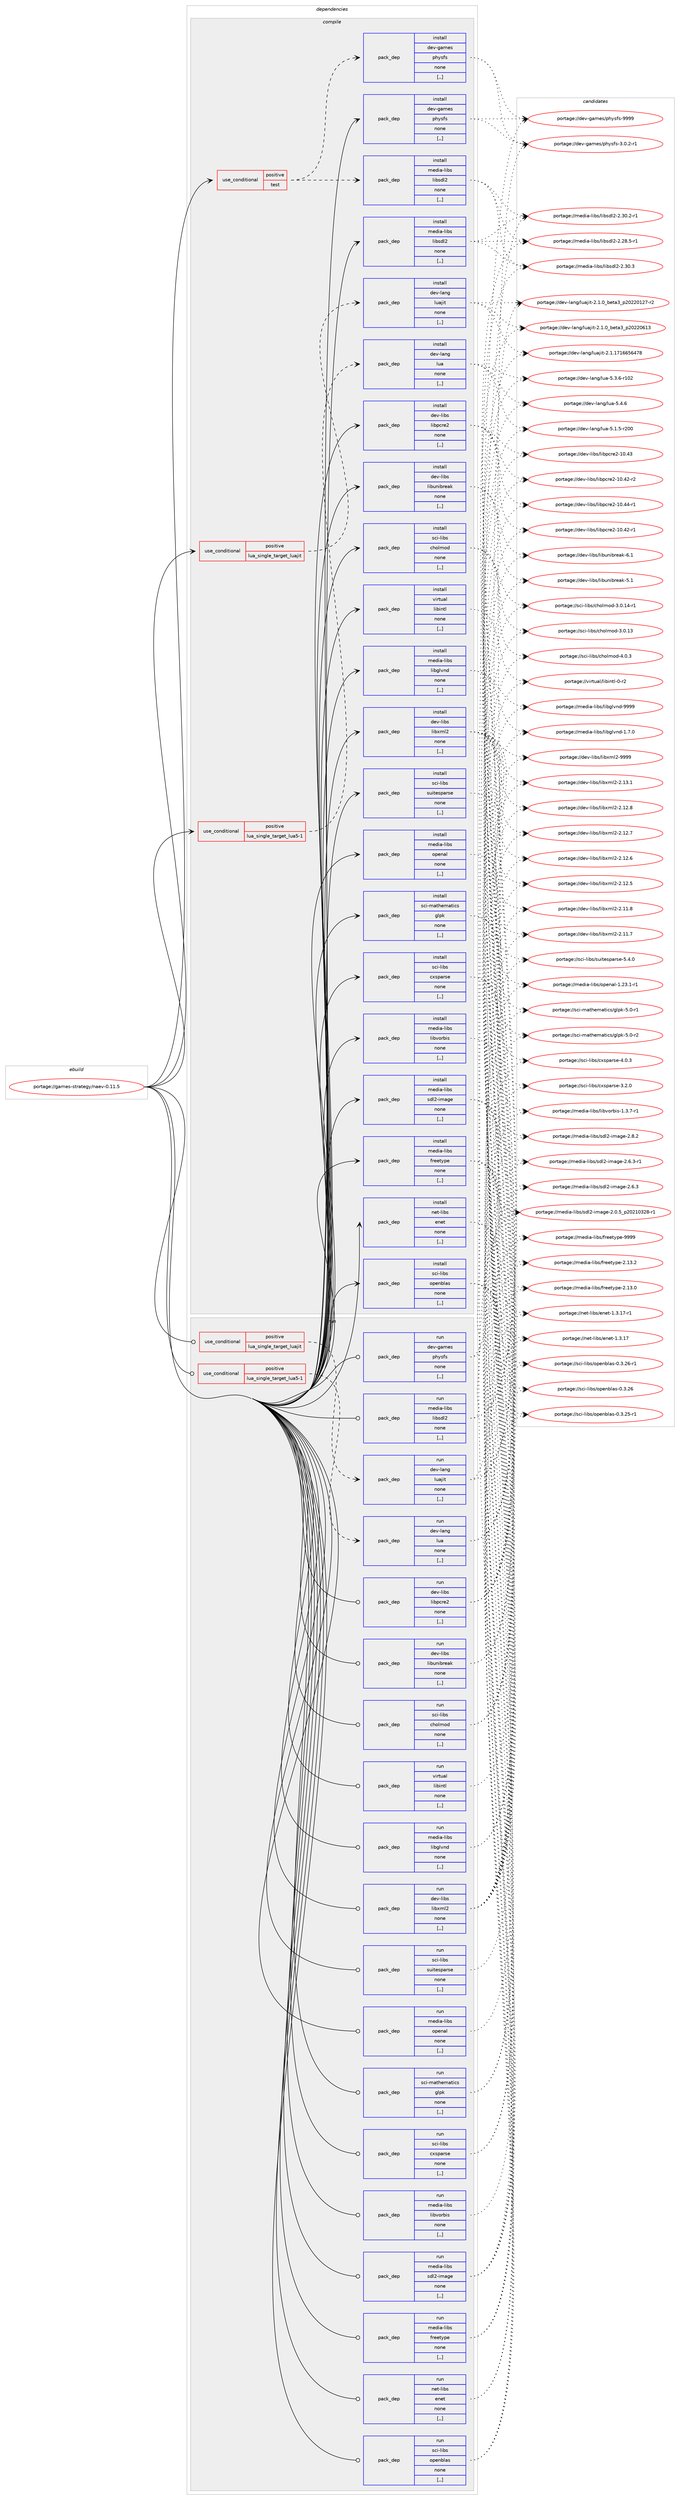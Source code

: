 digraph prolog {

# *************
# Graph options
# *************

newrank=true;
concentrate=true;
compound=true;
graph [rankdir=LR,fontname=Helvetica,fontsize=10,ranksep=1.5];#, ranksep=2.5, nodesep=0.2];
edge  [arrowhead=vee];
node  [fontname=Helvetica,fontsize=10];

# **********
# The ebuild
# **********

subgraph cluster_leftcol {
color=gray;
rank=same;
label=<<i>ebuild</i>>;
id [label="portage://games-strategy/naev-0.11.5", color=red, width=4, href="../games-strategy/naev-0.11.5.svg"];
}

# ****************
# The dependencies
# ****************

subgraph cluster_midcol {
color=gray;
label=<<i>dependencies</i>>;
subgraph cluster_compile {
fillcolor="#eeeeee";
style=filled;
label=<<i>compile</i>>;
subgraph cond64515 {
dependency233716 [label=<<TABLE BORDER="0" CELLBORDER="1" CELLSPACING="0" CELLPADDING="4"><TR><TD ROWSPAN="3" CELLPADDING="10">use_conditional</TD></TR><TR><TD>positive</TD></TR><TR><TD>lua_single_target_lua5-1</TD></TR></TABLE>>, shape=none, color=red];
subgraph pack167671 {
dependency233717 [label=<<TABLE BORDER="0" CELLBORDER="1" CELLSPACING="0" CELLPADDING="4" WIDTH="220"><TR><TD ROWSPAN="6" CELLPADDING="30">pack_dep</TD></TR><TR><TD WIDTH="110">install</TD></TR><TR><TD>dev-lang</TD></TR><TR><TD>lua</TD></TR><TR><TD>none</TD></TR><TR><TD>[,,]</TD></TR></TABLE>>, shape=none, color=blue];
}
dependency233716:e -> dependency233717:w [weight=20,style="dashed",arrowhead="vee"];
}
id:e -> dependency233716:w [weight=20,style="solid",arrowhead="vee"];
subgraph cond64516 {
dependency233718 [label=<<TABLE BORDER="0" CELLBORDER="1" CELLSPACING="0" CELLPADDING="4"><TR><TD ROWSPAN="3" CELLPADDING="10">use_conditional</TD></TR><TR><TD>positive</TD></TR><TR><TD>lua_single_target_luajit</TD></TR></TABLE>>, shape=none, color=red];
subgraph pack167672 {
dependency233719 [label=<<TABLE BORDER="0" CELLBORDER="1" CELLSPACING="0" CELLPADDING="4" WIDTH="220"><TR><TD ROWSPAN="6" CELLPADDING="30">pack_dep</TD></TR><TR><TD WIDTH="110">install</TD></TR><TR><TD>dev-lang</TD></TR><TR><TD>luajit</TD></TR><TR><TD>none</TD></TR><TR><TD>[,,]</TD></TR></TABLE>>, shape=none, color=blue];
}
dependency233718:e -> dependency233719:w [weight=20,style="dashed",arrowhead="vee"];
}
id:e -> dependency233718:w [weight=20,style="solid",arrowhead="vee"];
subgraph cond64517 {
dependency233720 [label=<<TABLE BORDER="0" CELLBORDER="1" CELLSPACING="0" CELLPADDING="4"><TR><TD ROWSPAN="3" CELLPADDING="10">use_conditional</TD></TR><TR><TD>positive</TD></TR><TR><TD>test</TD></TR></TABLE>>, shape=none, color=red];
subgraph pack167673 {
dependency233721 [label=<<TABLE BORDER="0" CELLBORDER="1" CELLSPACING="0" CELLPADDING="4" WIDTH="220"><TR><TD ROWSPAN="6" CELLPADDING="30">pack_dep</TD></TR><TR><TD WIDTH="110">install</TD></TR><TR><TD>dev-games</TD></TR><TR><TD>physfs</TD></TR><TR><TD>none</TD></TR><TR><TD>[,,]</TD></TR></TABLE>>, shape=none, color=blue];
}
dependency233720:e -> dependency233721:w [weight=20,style="dashed",arrowhead="vee"];
subgraph pack167674 {
dependency233722 [label=<<TABLE BORDER="0" CELLBORDER="1" CELLSPACING="0" CELLPADDING="4" WIDTH="220"><TR><TD ROWSPAN="6" CELLPADDING="30">pack_dep</TD></TR><TR><TD WIDTH="110">install</TD></TR><TR><TD>media-libs</TD></TR><TR><TD>libsdl2</TD></TR><TR><TD>none</TD></TR><TR><TD>[,,]</TD></TR></TABLE>>, shape=none, color=blue];
}
dependency233720:e -> dependency233722:w [weight=20,style="dashed",arrowhead="vee"];
}
id:e -> dependency233720:w [weight=20,style="solid",arrowhead="vee"];
subgraph pack167675 {
dependency233723 [label=<<TABLE BORDER="0" CELLBORDER="1" CELLSPACING="0" CELLPADDING="4" WIDTH="220"><TR><TD ROWSPAN="6" CELLPADDING="30">pack_dep</TD></TR><TR><TD WIDTH="110">install</TD></TR><TR><TD>dev-games</TD></TR><TR><TD>physfs</TD></TR><TR><TD>none</TD></TR><TR><TD>[,,]</TD></TR></TABLE>>, shape=none, color=blue];
}
id:e -> dependency233723:w [weight=20,style="solid",arrowhead="vee"];
subgraph pack167676 {
dependency233724 [label=<<TABLE BORDER="0" CELLBORDER="1" CELLSPACING="0" CELLPADDING="4" WIDTH="220"><TR><TD ROWSPAN="6" CELLPADDING="30">pack_dep</TD></TR><TR><TD WIDTH="110">install</TD></TR><TR><TD>dev-libs</TD></TR><TR><TD>libpcre2</TD></TR><TR><TD>none</TD></TR><TR><TD>[,,]</TD></TR></TABLE>>, shape=none, color=blue];
}
id:e -> dependency233724:w [weight=20,style="solid",arrowhead="vee"];
subgraph pack167677 {
dependency233725 [label=<<TABLE BORDER="0" CELLBORDER="1" CELLSPACING="0" CELLPADDING="4" WIDTH="220"><TR><TD ROWSPAN="6" CELLPADDING="30">pack_dep</TD></TR><TR><TD WIDTH="110">install</TD></TR><TR><TD>dev-libs</TD></TR><TR><TD>libunibreak</TD></TR><TR><TD>none</TD></TR><TR><TD>[,,]</TD></TR></TABLE>>, shape=none, color=blue];
}
id:e -> dependency233725:w [weight=20,style="solid",arrowhead="vee"];
subgraph pack167678 {
dependency233726 [label=<<TABLE BORDER="0" CELLBORDER="1" CELLSPACING="0" CELLPADDING="4" WIDTH="220"><TR><TD ROWSPAN="6" CELLPADDING="30">pack_dep</TD></TR><TR><TD WIDTH="110">install</TD></TR><TR><TD>dev-libs</TD></TR><TR><TD>libxml2</TD></TR><TR><TD>none</TD></TR><TR><TD>[,,]</TD></TR></TABLE>>, shape=none, color=blue];
}
id:e -> dependency233726:w [weight=20,style="solid",arrowhead="vee"];
subgraph pack167679 {
dependency233727 [label=<<TABLE BORDER="0" CELLBORDER="1" CELLSPACING="0" CELLPADDING="4" WIDTH="220"><TR><TD ROWSPAN="6" CELLPADDING="30">pack_dep</TD></TR><TR><TD WIDTH="110">install</TD></TR><TR><TD>media-libs</TD></TR><TR><TD>freetype</TD></TR><TR><TD>none</TD></TR><TR><TD>[,,]</TD></TR></TABLE>>, shape=none, color=blue];
}
id:e -> dependency233727:w [weight=20,style="solid",arrowhead="vee"];
subgraph pack167680 {
dependency233728 [label=<<TABLE BORDER="0" CELLBORDER="1" CELLSPACING="0" CELLPADDING="4" WIDTH="220"><TR><TD ROWSPAN="6" CELLPADDING="30">pack_dep</TD></TR><TR><TD WIDTH="110">install</TD></TR><TR><TD>media-libs</TD></TR><TR><TD>libglvnd</TD></TR><TR><TD>none</TD></TR><TR><TD>[,,]</TD></TR></TABLE>>, shape=none, color=blue];
}
id:e -> dependency233728:w [weight=20,style="solid",arrowhead="vee"];
subgraph pack167681 {
dependency233729 [label=<<TABLE BORDER="0" CELLBORDER="1" CELLSPACING="0" CELLPADDING="4" WIDTH="220"><TR><TD ROWSPAN="6" CELLPADDING="30">pack_dep</TD></TR><TR><TD WIDTH="110">install</TD></TR><TR><TD>media-libs</TD></TR><TR><TD>libsdl2</TD></TR><TR><TD>none</TD></TR><TR><TD>[,,]</TD></TR></TABLE>>, shape=none, color=blue];
}
id:e -> dependency233729:w [weight=20,style="solid",arrowhead="vee"];
subgraph pack167682 {
dependency233730 [label=<<TABLE BORDER="0" CELLBORDER="1" CELLSPACING="0" CELLPADDING="4" WIDTH="220"><TR><TD ROWSPAN="6" CELLPADDING="30">pack_dep</TD></TR><TR><TD WIDTH="110">install</TD></TR><TR><TD>media-libs</TD></TR><TR><TD>libvorbis</TD></TR><TR><TD>none</TD></TR><TR><TD>[,,]</TD></TR></TABLE>>, shape=none, color=blue];
}
id:e -> dependency233730:w [weight=20,style="solid",arrowhead="vee"];
subgraph pack167683 {
dependency233731 [label=<<TABLE BORDER="0" CELLBORDER="1" CELLSPACING="0" CELLPADDING="4" WIDTH="220"><TR><TD ROWSPAN="6" CELLPADDING="30">pack_dep</TD></TR><TR><TD WIDTH="110">install</TD></TR><TR><TD>media-libs</TD></TR><TR><TD>openal</TD></TR><TR><TD>none</TD></TR><TR><TD>[,,]</TD></TR></TABLE>>, shape=none, color=blue];
}
id:e -> dependency233731:w [weight=20,style="solid",arrowhead="vee"];
subgraph pack167684 {
dependency233732 [label=<<TABLE BORDER="0" CELLBORDER="1" CELLSPACING="0" CELLPADDING="4" WIDTH="220"><TR><TD ROWSPAN="6" CELLPADDING="30">pack_dep</TD></TR><TR><TD WIDTH="110">install</TD></TR><TR><TD>media-libs</TD></TR><TR><TD>sdl2-image</TD></TR><TR><TD>none</TD></TR><TR><TD>[,,]</TD></TR></TABLE>>, shape=none, color=blue];
}
id:e -> dependency233732:w [weight=20,style="solid",arrowhead="vee"];
subgraph pack167685 {
dependency233733 [label=<<TABLE BORDER="0" CELLBORDER="1" CELLSPACING="0" CELLPADDING="4" WIDTH="220"><TR><TD ROWSPAN="6" CELLPADDING="30">pack_dep</TD></TR><TR><TD WIDTH="110">install</TD></TR><TR><TD>net-libs</TD></TR><TR><TD>enet</TD></TR><TR><TD>none</TD></TR><TR><TD>[,,]</TD></TR></TABLE>>, shape=none, color=blue];
}
id:e -> dependency233733:w [weight=20,style="solid",arrowhead="vee"];
subgraph pack167686 {
dependency233734 [label=<<TABLE BORDER="0" CELLBORDER="1" CELLSPACING="0" CELLPADDING="4" WIDTH="220"><TR><TD ROWSPAN="6" CELLPADDING="30">pack_dep</TD></TR><TR><TD WIDTH="110">install</TD></TR><TR><TD>sci-libs</TD></TR><TR><TD>cholmod</TD></TR><TR><TD>none</TD></TR><TR><TD>[,,]</TD></TR></TABLE>>, shape=none, color=blue];
}
id:e -> dependency233734:w [weight=20,style="solid",arrowhead="vee"];
subgraph pack167687 {
dependency233735 [label=<<TABLE BORDER="0" CELLBORDER="1" CELLSPACING="0" CELLPADDING="4" WIDTH="220"><TR><TD ROWSPAN="6" CELLPADDING="30">pack_dep</TD></TR><TR><TD WIDTH="110">install</TD></TR><TR><TD>sci-libs</TD></TR><TR><TD>cxsparse</TD></TR><TR><TD>none</TD></TR><TR><TD>[,,]</TD></TR></TABLE>>, shape=none, color=blue];
}
id:e -> dependency233735:w [weight=20,style="solid",arrowhead="vee"];
subgraph pack167688 {
dependency233736 [label=<<TABLE BORDER="0" CELLBORDER="1" CELLSPACING="0" CELLPADDING="4" WIDTH="220"><TR><TD ROWSPAN="6" CELLPADDING="30">pack_dep</TD></TR><TR><TD WIDTH="110">install</TD></TR><TR><TD>sci-libs</TD></TR><TR><TD>openblas</TD></TR><TR><TD>none</TD></TR><TR><TD>[,,]</TD></TR></TABLE>>, shape=none, color=blue];
}
id:e -> dependency233736:w [weight=20,style="solid",arrowhead="vee"];
subgraph pack167689 {
dependency233737 [label=<<TABLE BORDER="0" CELLBORDER="1" CELLSPACING="0" CELLPADDING="4" WIDTH="220"><TR><TD ROWSPAN="6" CELLPADDING="30">pack_dep</TD></TR><TR><TD WIDTH="110">install</TD></TR><TR><TD>sci-libs</TD></TR><TR><TD>suitesparse</TD></TR><TR><TD>none</TD></TR><TR><TD>[,,]</TD></TR></TABLE>>, shape=none, color=blue];
}
id:e -> dependency233737:w [weight=20,style="solid",arrowhead="vee"];
subgraph pack167690 {
dependency233738 [label=<<TABLE BORDER="0" CELLBORDER="1" CELLSPACING="0" CELLPADDING="4" WIDTH="220"><TR><TD ROWSPAN="6" CELLPADDING="30">pack_dep</TD></TR><TR><TD WIDTH="110">install</TD></TR><TR><TD>sci-mathematics</TD></TR><TR><TD>glpk</TD></TR><TR><TD>none</TD></TR><TR><TD>[,,]</TD></TR></TABLE>>, shape=none, color=blue];
}
id:e -> dependency233738:w [weight=20,style="solid",arrowhead="vee"];
subgraph pack167691 {
dependency233739 [label=<<TABLE BORDER="0" CELLBORDER="1" CELLSPACING="0" CELLPADDING="4" WIDTH="220"><TR><TD ROWSPAN="6" CELLPADDING="30">pack_dep</TD></TR><TR><TD WIDTH="110">install</TD></TR><TR><TD>virtual</TD></TR><TR><TD>libintl</TD></TR><TR><TD>none</TD></TR><TR><TD>[,,]</TD></TR></TABLE>>, shape=none, color=blue];
}
id:e -> dependency233739:w [weight=20,style="solid",arrowhead="vee"];
}
subgraph cluster_compileandrun {
fillcolor="#eeeeee";
style=filled;
label=<<i>compile and run</i>>;
}
subgraph cluster_run {
fillcolor="#eeeeee";
style=filled;
label=<<i>run</i>>;
subgraph cond64518 {
dependency233740 [label=<<TABLE BORDER="0" CELLBORDER="1" CELLSPACING="0" CELLPADDING="4"><TR><TD ROWSPAN="3" CELLPADDING="10">use_conditional</TD></TR><TR><TD>positive</TD></TR><TR><TD>lua_single_target_lua5-1</TD></TR></TABLE>>, shape=none, color=red];
subgraph pack167692 {
dependency233741 [label=<<TABLE BORDER="0" CELLBORDER="1" CELLSPACING="0" CELLPADDING="4" WIDTH="220"><TR><TD ROWSPAN="6" CELLPADDING="30">pack_dep</TD></TR><TR><TD WIDTH="110">run</TD></TR><TR><TD>dev-lang</TD></TR><TR><TD>lua</TD></TR><TR><TD>none</TD></TR><TR><TD>[,,]</TD></TR></TABLE>>, shape=none, color=blue];
}
dependency233740:e -> dependency233741:w [weight=20,style="dashed",arrowhead="vee"];
}
id:e -> dependency233740:w [weight=20,style="solid",arrowhead="odot"];
subgraph cond64519 {
dependency233742 [label=<<TABLE BORDER="0" CELLBORDER="1" CELLSPACING="0" CELLPADDING="4"><TR><TD ROWSPAN="3" CELLPADDING="10">use_conditional</TD></TR><TR><TD>positive</TD></TR><TR><TD>lua_single_target_luajit</TD></TR></TABLE>>, shape=none, color=red];
subgraph pack167693 {
dependency233743 [label=<<TABLE BORDER="0" CELLBORDER="1" CELLSPACING="0" CELLPADDING="4" WIDTH="220"><TR><TD ROWSPAN="6" CELLPADDING="30">pack_dep</TD></TR><TR><TD WIDTH="110">run</TD></TR><TR><TD>dev-lang</TD></TR><TR><TD>luajit</TD></TR><TR><TD>none</TD></TR><TR><TD>[,,]</TD></TR></TABLE>>, shape=none, color=blue];
}
dependency233742:e -> dependency233743:w [weight=20,style="dashed",arrowhead="vee"];
}
id:e -> dependency233742:w [weight=20,style="solid",arrowhead="odot"];
subgraph pack167694 {
dependency233744 [label=<<TABLE BORDER="0" CELLBORDER="1" CELLSPACING="0" CELLPADDING="4" WIDTH="220"><TR><TD ROWSPAN="6" CELLPADDING="30">pack_dep</TD></TR><TR><TD WIDTH="110">run</TD></TR><TR><TD>dev-games</TD></TR><TR><TD>physfs</TD></TR><TR><TD>none</TD></TR><TR><TD>[,,]</TD></TR></TABLE>>, shape=none, color=blue];
}
id:e -> dependency233744:w [weight=20,style="solid",arrowhead="odot"];
subgraph pack167695 {
dependency233745 [label=<<TABLE BORDER="0" CELLBORDER="1" CELLSPACING="0" CELLPADDING="4" WIDTH="220"><TR><TD ROWSPAN="6" CELLPADDING="30">pack_dep</TD></TR><TR><TD WIDTH="110">run</TD></TR><TR><TD>dev-libs</TD></TR><TR><TD>libpcre2</TD></TR><TR><TD>none</TD></TR><TR><TD>[,,]</TD></TR></TABLE>>, shape=none, color=blue];
}
id:e -> dependency233745:w [weight=20,style="solid",arrowhead="odot"];
subgraph pack167696 {
dependency233746 [label=<<TABLE BORDER="0" CELLBORDER="1" CELLSPACING="0" CELLPADDING="4" WIDTH="220"><TR><TD ROWSPAN="6" CELLPADDING="30">pack_dep</TD></TR><TR><TD WIDTH="110">run</TD></TR><TR><TD>dev-libs</TD></TR><TR><TD>libunibreak</TD></TR><TR><TD>none</TD></TR><TR><TD>[,,]</TD></TR></TABLE>>, shape=none, color=blue];
}
id:e -> dependency233746:w [weight=20,style="solid",arrowhead="odot"];
subgraph pack167697 {
dependency233747 [label=<<TABLE BORDER="0" CELLBORDER="1" CELLSPACING="0" CELLPADDING="4" WIDTH="220"><TR><TD ROWSPAN="6" CELLPADDING="30">pack_dep</TD></TR><TR><TD WIDTH="110">run</TD></TR><TR><TD>dev-libs</TD></TR><TR><TD>libxml2</TD></TR><TR><TD>none</TD></TR><TR><TD>[,,]</TD></TR></TABLE>>, shape=none, color=blue];
}
id:e -> dependency233747:w [weight=20,style="solid",arrowhead="odot"];
subgraph pack167698 {
dependency233748 [label=<<TABLE BORDER="0" CELLBORDER="1" CELLSPACING="0" CELLPADDING="4" WIDTH="220"><TR><TD ROWSPAN="6" CELLPADDING="30">pack_dep</TD></TR><TR><TD WIDTH="110">run</TD></TR><TR><TD>media-libs</TD></TR><TR><TD>freetype</TD></TR><TR><TD>none</TD></TR><TR><TD>[,,]</TD></TR></TABLE>>, shape=none, color=blue];
}
id:e -> dependency233748:w [weight=20,style="solid",arrowhead="odot"];
subgraph pack167699 {
dependency233749 [label=<<TABLE BORDER="0" CELLBORDER="1" CELLSPACING="0" CELLPADDING="4" WIDTH="220"><TR><TD ROWSPAN="6" CELLPADDING="30">pack_dep</TD></TR><TR><TD WIDTH="110">run</TD></TR><TR><TD>media-libs</TD></TR><TR><TD>libglvnd</TD></TR><TR><TD>none</TD></TR><TR><TD>[,,]</TD></TR></TABLE>>, shape=none, color=blue];
}
id:e -> dependency233749:w [weight=20,style="solid",arrowhead="odot"];
subgraph pack167700 {
dependency233750 [label=<<TABLE BORDER="0" CELLBORDER="1" CELLSPACING="0" CELLPADDING="4" WIDTH="220"><TR><TD ROWSPAN="6" CELLPADDING="30">pack_dep</TD></TR><TR><TD WIDTH="110">run</TD></TR><TR><TD>media-libs</TD></TR><TR><TD>libsdl2</TD></TR><TR><TD>none</TD></TR><TR><TD>[,,]</TD></TR></TABLE>>, shape=none, color=blue];
}
id:e -> dependency233750:w [weight=20,style="solid",arrowhead="odot"];
subgraph pack167701 {
dependency233751 [label=<<TABLE BORDER="0" CELLBORDER="1" CELLSPACING="0" CELLPADDING="4" WIDTH="220"><TR><TD ROWSPAN="6" CELLPADDING="30">pack_dep</TD></TR><TR><TD WIDTH="110">run</TD></TR><TR><TD>media-libs</TD></TR><TR><TD>libvorbis</TD></TR><TR><TD>none</TD></TR><TR><TD>[,,]</TD></TR></TABLE>>, shape=none, color=blue];
}
id:e -> dependency233751:w [weight=20,style="solid",arrowhead="odot"];
subgraph pack167702 {
dependency233752 [label=<<TABLE BORDER="0" CELLBORDER="1" CELLSPACING="0" CELLPADDING="4" WIDTH="220"><TR><TD ROWSPAN="6" CELLPADDING="30">pack_dep</TD></TR><TR><TD WIDTH="110">run</TD></TR><TR><TD>media-libs</TD></TR><TR><TD>openal</TD></TR><TR><TD>none</TD></TR><TR><TD>[,,]</TD></TR></TABLE>>, shape=none, color=blue];
}
id:e -> dependency233752:w [weight=20,style="solid",arrowhead="odot"];
subgraph pack167703 {
dependency233753 [label=<<TABLE BORDER="0" CELLBORDER="1" CELLSPACING="0" CELLPADDING="4" WIDTH="220"><TR><TD ROWSPAN="6" CELLPADDING="30">pack_dep</TD></TR><TR><TD WIDTH="110">run</TD></TR><TR><TD>media-libs</TD></TR><TR><TD>sdl2-image</TD></TR><TR><TD>none</TD></TR><TR><TD>[,,]</TD></TR></TABLE>>, shape=none, color=blue];
}
id:e -> dependency233753:w [weight=20,style="solid",arrowhead="odot"];
subgraph pack167704 {
dependency233754 [label=<<TABLE BORDER="0" CELLBORDER="1" CELLSPACING="0" CELLPADDING="4" WIDTH="220"><TR><TD ROWSPAN="6" CELLPADDING="30">pack_dep</TD></TR><TR><TD WIDTH="110">run</TD></TR><TR><TD>net-libs</TD></TR><TR><TD>enet</TD></TR><TR><TD>none</TD></TR><TR><TD>[,,]</TD></TR></TABLE>>, shape=none, color=blue];
}
id:e -> dependency233754:w [weight=20,style="solid",arrowhead="odot"];
subgraph pack167705 {
dependency233755 [label=<<TABLE BORDER="0" CELLBORDER="1" CELLSPACING="0" CELLPADDING="4" WIDTH="220"><TR><TD ROWSPAN="6" CELLPADDING="30">pack_dep</TD></TR><TR><TD WIDTH="110">run</TD></TR><TR><TD>sci-libs</TD></TR><TR><TD>cholmod</TD></TR><TR><TD>none</TD></TR><TR><TD>[,,]</TD></TR></TABLE>>, shape=none, color=blue];
}
id:e -> dependency233755:w [weight=20,style="solid",arrowhead="odot"];
subgraph pack167706 {
dependency233756 [label=<<TABLE BORDER="0" CELLBORDER="1" CELLSPACING="0" CELLPADDING="4" WIDTH="220"><TR><TD ROWSPAN="6" CELLPADDING="30">pack_dep</TD></TR><TR><TD WIDTH="110">run</TD></TR><TR><TD>sci-libs</TD></TR><TR><TD>cxsparse</TD></TR><TR><TD>none</TD></TR><TR><TD>[,,]</TD></TR></TABLE>>, shape=none, color=blue];
}
id:e -> dependency233756:w [weight=20,style="solid",arrowhead="odot"];
subgraph pack167707 {
dependency233757 [label=<<TABLE BORDER="0" CELLBORDER="1" CELLSPACING="0" CELLPADDING="4" WIDTH="220"><TR><TD ROWSPAN="6" CELLPADDING="30">pack_dep</TD></TR><TR><TD WIDTH="110">run</TD></TR><TR><TD>sci-libs</TD></TR><TR><TD>openblas</TD></TR><TR><TD>none</TD></TR><TR><TD>[,,]</TD></TR></TABLE>>, shape=none, color=blue];
}
id:e -> dependency233757:w [weight=20,style="solid",arrowhead="odot"];
subgraph pack167708 {
dependency233758 [label=<<TABLE BORDER="0" CELLBORDER="1" CELLSPACING="0" CELLPADDING="4" WIDTH="220"><TR><TD ROWSPAN="6" CELLPADDING="30">pack_dep</TD></TR><TR><TD WIDTH="110">run</TD></TR><TR><TD>sci-libs</TD></TR><TR><TD>suitesparse</TD></TR><TR><TD>none</TD></TR><TR><TD>[,,]</TD></TR></TABLE>>, shape=none, color=blue];
}
id:e -> dependency233758:w [weight=20,style="solid",arrowhead="odot"];
subgraph pack167709 {
dependency233759 [label=<<TABLE BORDER="0" CELLBORDER="1" CELLSPACING="0" CELLPADDING="4" WIDTH="220"><TR><TD ROWSPAN="6" CELLPADDING="30">pack_dep</TD></TR><TR><TD WIDTH="110">run</TD></TR><TR><TD>sci-mathematics</TD></TR><TR><TD>glpk</TD></TR><TR><TD>none</TD></TR><TR><TD>[,,]</TD></TR></TABLE>>, shape=none, color=blue];
}
id:e -> dependency233759:w [weight=20,style="solid",arrowhead="odot"];
subgraph pack167710 {
dependency233760 [label=<<TABLE BORDER="0" CELLBORDER="1" CELLSPACING="0" CELLPADDING="4" WIDTH="220"><TR><TD ROWSPAN="6" CELLPADDING="30">pack_dep</TD></TR><TR><TD WIDTH="110">run</TD></TR><TR><TD>virtual</TD></TR><TR><TD>libintl</TD></TR><TR><TD>none</TD></TR><TR><TD>[,,]</TD></TR></TABLE>>, shape=none, color=blue];
}
id:e -> dependency233760:w [weight=20,style="solid",arrowhead="odot"];
}
}

# **************
# The candidates
# **************

subgraph cluster_choices {
rank=same;
color=gray;
label=<<i>candidates</i>>;

subgraph choice167671 {
color=black;
nodesep=1;
choice10010111845108971101034710811797455346524654 [label="portage://dev-lang/lua-5.4.6", color=red, width=4,href="../dev-lang/lua-5.4.6.svg"];
choice1001011184510897110103471081179745534651465445114494850 [label="portage://dev-lang/lua-5.3.6-r102", color=red, width=4,href="../dev-lang/lua-5.3.6-r102.svg"];
choice1001011184510897110103471081179745534649465345114504848 [label="portage://dev-lang/lua-5.1.5-r200", color=red, width=4,href="../dev-lang/lua-5.1.5-r200.svg"];
dependency233717:e -> choice10010111845108971101034710811797455346524654:w [style=dotted,weight="100"];
dependency233717:e -> choice1001011184510897110103471081179745534651465445114494850:w [style=dotted,weight="100"];
dependency233717:e -> choice1001011184510897110103471081179745534649465345114504848:w [style=dotted,weight="100"];
}
subgraph choice167672 {
color=black;
nodesep=1;
choice10010111845108971101034710811797106105116455046494649554954545354525556 [label="portage://dev-lang/luajit-2.1.1716656478", color=red, width=4,href="../dev-lang/luajit-2.1.1716656478.svg"];
choice1001011184510897110103471081179710610511645504649464895981011169751951125048505048544951 [label="portage://dev-lang/luajit-2.1.0_beta3_p20220613", color=red, width=4,href="../dev-lang/luajit-2.1.0_beta3_p20220613.svg"];
choice10010111845108971101034710811797106105116455046494648959810111697519511250485050484950554511450 [label="portage://dev-lang/luajit-2.1.0_beta3_p20220127-r2", color=red, width=4,href="../dev-lang/luajit-2.1.0_beta3_p20220127-r2.svg"];
dependency233719:e -> choice10010111845108971101034710811797106105116455046494649554954545354525556:w [style=dotted,weight="100"];
dependency233719:e -> choice1001011184510897110103471081179710610511645504649464895981011169751951125048505048544951:w [style=dotted,weight="100"];
dependency233719:e -> choice10010111845108971101034710811797106105116455046494648959810111697519511250485050484950554511450:w [style=dotted,weight="100"];
}
subgraph choice167673 {
color=black;
nodesep=1;
choice1001011184510397109101115471121041211151021154557575757 [label="portage://dev-games/physfs-9999", color=red, width=4,href="../dev-games/physfs-9999.svg"];
choice1001011184510397109101115471121041211151021154551464846504511449 [label="portage://dev-games/physfs-3.0.2-r1", color=red, width=4,href="../dev-games/physfs-3.0.2-r1.svg"];
dependency233721:e -> choice1001011184510397109101115471121041211151021154557575757:w [style=dotted,weight="100"];
dependency233721:e -> choice1001011184510397109101115471121041211151021154551464846504511449:w [style=dotted,weight="100"];
}
subgraph choice167674 {
color=black;
nodesep=1;
choice10910110010597451081059811547108105981151001085045504651484651 [label="portage://media-libs/libsdl2-2.30.3", color=red, width=4,href="../media-libs/libsdl2-2.30.3.svg"];
choice109101100105974510810598115471081059811510010850455046514846504511449 [label="portage://media-libs/libsdl2-2.30.2-r1", color=red, width=4,href="../media-libs/libsdl2-2.30.2-r1.svg"];
choice109101100105974510810598115471081059811510010850455046505646534511449 [label="portage://media-libs/libsdl2-2.28.5-r1", color=red, width=4,href="../media-libs/libsdl2-2.28.5-r1.svg"];
dependency233722:e -> choice10910110010597451081059811547108105981151001085045504651484651:w [style=dotted,weight="100"];
dependency233722:e -> choice109101100105974510810598115471081059811510010850455046514846504511449:w [style=dotted,weight="100"];
dependency233722:e -> choice109101100105974510810598115471081059811510010850455046505646534511449:w [style=dotted,weight="100"];
}
subgraph choice167675 {
color=black;
nodesep=1;
choice1001011184510397109101115471121041211151021154557575757 [label="portage://dev-games/physfs-9999", color=red, width=4,href="../dev-games/physfs-9999.svg"];
choice1001011184510397109101115471121041211151021154551464846504511449 [label="portage://dev-games/physfs-3.0.2-r1", color=red, width=4,href="../dev-games/physfs-3.0.2-r1.svg"];
dependency233723:e -> choice1001011184510397109101115471121041211151021154557575757:w [style=dotted,weight="100"];
dependency233723:e -> choice1001011184510397109101115471121041211151021154551464846504511449:w [style=dotted,weight="100"];
}
subgraph choice167676 {
color=black;
nodesep=1;
choice1001011184510810598115471081059811299114101504549484652524511449 [label="portage://dev-libs/libpcre2-10.44-r1", color=red, width=4,href="../dev-libs/libpcre2-10.44-r1.svg"];
choice100101118451081059811547108105981129911410150454948465251 [label="portage://dev-libs/libpcre2-10.43", color=red, width=4,href="../dev-libs/libpcre2-10.43.svg"];
choice1001011184510810598115471081059811299114101504549484652504511450 [label="portage://dev-libs/libpcre2-10.42-r2", color=red, width=4,href="../dev-libs/libpcre2-10.42-r2.svg"];
choice1001011184510810598115471081059811299114101504549484652504511449 [label="portage://dev-libs/libpcre2-10.42-r1", color=red, width=4,href="../dev-libs/libpcre2-10.42-r1.svg"];
dependency233724:e -> choice1001011184510810598115471081059811299114101504549484652524511449:w [style=dotted,weight="100"];
dependency233724:e -> choice100101118451081059811547108105981129911410150454948465251:w [style=dotted,weight="100"];
dependency233724:e -> choice1001011184510810598115471081059811299114101504549484652504511450:w [style=dotted,weight="100"];
dependency233724:e -> choice1001011184510810598115471081059811299114101504549484652504511449:w [style=dotted,weight="100"];
}
subgraph choice167677 {
color=black;
nodesep=1;
choice10010111845108105981154710810598117110105981141019710745544649 [label="portage://dev-libs/libunibreak-6.1", color=red, width=4,href="../dev-libs/libunibreak-6.1.svg"];
choice10010111845108105981154710810598117110105981141019710745534649 [label="portage://dev-libs/libunibreak-5.1", color=red, width=4,href="../dev-libs/libunibreak-5.1.svg"];
dependency233725:e -> choice10010111845108105981154710810598117110105981141019710745544649:w [style=dotted,weight="100"];
dependency233725:e -> choice10010111845108105981154710810598117110105981141019710745534649:w [style=dotted,weight="100"];
}
subgraph choice167678 {
color=black;
nodesep=1;
choice10010111845108105981154710810598120109108504557575757 [label="portage://dev-libs/libxml2-9999", color=red, width=4,href="../dev-libs/libxml2-9999.svg"];
choice100101118451081059811547108105981201091085045504649514649 [label="portage://dev-libs/libxml2-2.13.1", color=red, width=4,href="../dev-libs/libxml2-2.13.1.svg"];
choice100101118451081059811547108105981201091085045504649504656 [label="portage://dev-libs/libxml2-2.12.8", color=red, width=4,href="../dev-libs/libxml2-2.12.8.svg"];
choice100101118451081059811547108105981201091085045504649504655 [label="portage://dev-libs/libxml2-2.12.7", color=red, width=4,href="../dev-libs/libxml2-2.12.7.svg"];
choice100101118451081059811547108105981201091085045504649504654 [label="portage://dev-libs/libxml2-2.12.6", color=red, width=4,href="../dev-libs/libxml2-2.12.6.svg"];
choice100101118451081059811547108105981201091085045504649504653 [label="portage://dev-libs/libxml2-2.12.5", color=red, width=4,href="../dev-libs/libxml2-2.12.5.svg"];
choice100101118451081059811547108105981201091085045504649494656 [label="portage://dev-libs/libxml2-2.11.8", color=red, width=4,href="../dev-libs/libxml2-2.11.8.svg"];
choice100101118451081059811547108105981201091085045504649494655 [label="portage://dev-libs/libxml2-2.11.7", color=red, width=4,href="../dev-libs/libxml2-2.11.7.svg"];
dependency233726:e -> choice10010111845108105981154710810598120109108504557575757:w [style=dotted,weight="100"];
dependency233726:e -> choice100101118451081059811547108105981201091085045504649514649:w [style=dotted,weight="100"];
dependency233726:e -> choice100101118451081059811547108105981201091085045504649504656:w [style=dotted,weight="100"];
dependency233726:e -> choice100101118451081059811547108105981201091085045504649504655:w [style=dotted,weight="100"];
dependency233726:e -> choice100101118451081059811547108105981201091085045504649504654:w [style=dotted,weight="100"];
dependency233726:e -> choice100101118451081059811547108105981201091085045504649504653:w [style=dotted,weight="100"];
dependency233726:e -> choice100101118451081059811547108105981201091085045504649494656:w [style=dotted,weight="100"];
dependency233726:e -> choice100101118451081059811547108105981201091085045504649494655:w [style=dotted,weight="100"];
}
subgraph choice167679 {
color=black;
nodesep=1;
choice109101100105974510810598115471021141011011161211121014557575757 [label="portage://media-libs/freetype-9999", color=red, width=4,href="../media-libs/freetype-9999.svg"];
choice1091011001059745108105981154710211410110111612111210145504649514650 [label="portage://media-libs/freetype-2.13.2", color=red, width=4,href="../media-libs/freetype-2.13.2.svg"];
choice1091011001059745108105981154710211410110111612111210145504649514648 [label="portage://media-libs/freetype-2.13.0", color=red, width=4,href="../media-libs/freetype-2.13.0.svg"];
dependency233727:e -> choice109101100105974510810598115471021141011011161211121014557575757:w [style=dotted,weight="100"];
dependency233727:e -> choice1091011001059745108105981154710211410110111612111210145504649514650:w [style=dotted,weight="100"];
dependency233727:e -> choice1091011001059745108105981154710211410110111612111210145504649514648:w [style=dotted,weight="100"];
}
subgraph choice167680 {
color=black;
nodesep=1;
choice10910110010597451081059811547108105981031081181101004557575757 [label="portage://media-libs/libglvnd-9999", color=red, width=4,href="../media-libs/libglvnd-9999.svg"];
choice1091011001059745108105981154710810598103108118110100454946554648 [label="portage://media-libs/libglvnd-1.7.0", color=red, width=4,href="../media-libs/libglvnd-1.7.0.svg"];
dependency233728:e -> choice10910110010597451081059811547108105981031081181101004557575757:w [style=dotted,weight="100"];
dependency233728:e -> choice1091011001059745108105981154710810598103108118110100454946554648:w [style=dotted,weight="100"];
}
subgraph choice167681 {
color=black;
nodesep=1;
choice10910110010597451081059811547108105981151001085045504651484651 [label="portage://media-libs/libsdl2-2.30.3", color=red, width=4,href="../media-libs/libsdl2-2.30.3.svg"];
choice109101100105974510810598115471081059811510010850455046514846504511449 [label="portage://media-libs/libsdl2-2.30.2-r1", color=red, width=4,href="../media-libs/libsdl2-2.30.2-r1.svg"];
choice109101100105974510810598115471081059811510010850455046505646534511449 [label="portage://media-libs/libsdl2-2.28.5-r1", color=red, width=4,href="../media-libs/libsdl2-2.28.5-r1.svg"];
dependency233729:e -> choice10910110010597451081059811547108105981151001085045504651484651:w [style=dotted,weight="100"];
dependency233729:e -> choice109101100105974510810598115471081059811510010850455046514846504511449:w [style=dotted,weight="100"];
dependency233729:e -> choice109101100105974510810598115471081059811510010850455046505646534511449:w [style=dotted,weight="100"];
}
subgraph choice167682 {
color=black;
nodesep=1;
choice1091011001059745108105981154710810598118111114981051154549465146554511449 [label="portage://media-libs/libvorbis-1.3.7-r1", color=red, width=4,href="../media-libs/libvorbis-1.3.7-r1.svg"];
dependency233730:e -> choice1091011001059745108105981154710810598118111114981051154549465146554511449:w [style=dotted,weight="100"];
}
subgraph choice167683 {
color=black;
nodesep=1;
choice1091011001059745108105981154711111210111097108454946505146494511449 [label="portage://media-libs/openal-1.23.1-r1", color=red, width=4,href="../media-libs/openal-1.23.1-r1.svg"];
dependency233731:e -> choice1091011001059745108105981154711111210111097108454946505146494511449:w [style=dotted,weight="100"];
}
subgraph choice167684 {
color=black;
nodesep=1;
choice10910110010597451081059811547115100108504510510997103101455046564650 [label="portage://media-libs/sdl2-image-2.8.2", color=red, width=4,href="../media-libs/sdl2-image-2.8.2.svg"];
choice109101100105974510810598115471151001085045105109971031014550465446514511449 [label="portage://media-libs/sdl2-image-2.6.3-r1", color=red, width=4,href="../media-libs/sdl2-image-2.6.3-r1.svg"];
choice10910110010597451081059811547115100108504510510997103101455046544651 [label="portage://media-libs/sdl2-image-2.6.3", color=red, width=4,href="../media-libs/sdl2-image-2.6.3.svg"];
choice109101100105974510810598115471151001085045105109971031014550464846539511250485049485150564511449 [label="portage://media-libs/sdl2-image-2.0.5_p20210328-r1", color=red, width=4,href="../media-libs/sdl2-image-2.0.5_p20210328-r1.svg"];
dependency233732:e -> choice10910110010597451081059811547115100108504510510997103101455046564650:w [style=dotted,weight="100"];
dependency233732:e -> choice109101100105974510810598115471151001085045105109971031014550465446514511449:w [style=dotted,weight="100"];
dependency233732:e -> choice10910110010597451081059811547115100108504510510997103101455046544651:w [style=dotted,weight="100"];
dependency233732:e -> choice109101100105974510810598115471151001085045105109971031014550464846539511250485049485150564511449:w [style=dotted,weight="100"];
}
subgraph choice167685 {
color=black;
nodesep=1;
choice110101116451081059811547101110101116454946514649554511449 [label="portage://net-libs/enet-1.3.17-r1", color=red, width=4,href="../net-libs/enet-1.3.17-r1.svg"];
choice11010111645108105981154710111010111645494651464955 [label="portage://net-libs/enet-1.3.17", color=red, width=4,href="../net-libs/enet-1.3.17.svg"];
dependency233733:e -> choice110101116451081059811547101110101116454946514649554511449:w [style=dotted,weight="100"];
dependency233733:e -> choice11010111645108105981154710111010111645494651464955:w [style=dotted,weight="100"];
}
subgraph choice167686 {
color=black;
nodesep=1;
choice1159910545108105981154799104111108109111100455246484651 [label="portage://sci-libs/cholmod-4.0.3", color=red, width=4,href="../sci-libs/cholmod-4.0.3.svg"];
choice1159910545108105981154799104111108109111100455146484649524511449 [label="portage://sci-libs/cholmod-3.0.14-r1", color=red, width=4,href="../sci-libs/cholmod-3.0.14-r1.svg"];
choice115991054510810598115479910411110810911110045514648464951 [label="portage://sci-libs/cholmod-3.0.13", color=red, width=4,href="../sci-libs/cholmod-3.0.13.svg"];
dependency233734:e -> choice1159910545108105981154799104111108109111100455246484651:w [style=dotted,weight="100"];
dependency233734:e -> choice1159910545108105981154799104111108109111100455146484649524511449:w [style=dotted,weight="100"];
dependency233734:e -> choice115991054510810598115479910411110810911110045514648464951:w [style=dotted,weight="100"];
}
subgraph choice167687 {
color=black;
nodesep=1;
choice115991054510810598115479912011511297114115101455246484651 [label="portage://sci-libs/cxsparse-4.0.3", color=red, width=4,href="../sci-libs/cxsparse-4.0.3.svg"];
choice115991054510810598115479912011511297114115101455146504648 [label="portage://sci-libs/cxsparse-3.2.0", color=red, width=4,href="../sci-libs/cxsparse-3.2.0.svg"];
dependency233735:e -> choice115991054510810598115479912011511297114115101455246484651:w [style=dotted,weight="100"];
dependency233735:e -> choice115991054510810598115479912011511297114115101455146504648:w [style=dotted,weight="100"];
}
subgraph choice167688 {
color=black;
nodesep=1;
choice115991054510810598115471111121011109810897115454846514650544511449 [label="portage://sci-libs/openblas-0.3.26-r1", color=red, width=4,href="../sci-libs/openblas-0.3.26-r1.svg"];
choice11599105451081059811547111112101110981089711545484651465054 [label="portage://sci-libs/openblas-0.3.26", color=red, width=4,href="../sci-libs/openblas-0.3.26.svg"];
choice115991054510810598115471111121011109810897115454846514650534511449 [label="portage://sci-libs/openblas-0.3.25-r1", color=red, width=4,href="../sci-libs/openblas-0.3.25-r1.svg"];
dependency233736:e -> choice115991054510810598115471111121011109810897115454846514650544511449:w [style=dotted,weight="100"];
dependency233736:e -> choice11599105451081059811547111112101110981089711545484651465054:w [style=dotted,weight="100"];
dependency233736:e -> choice115991054510810598115471111121011109810897115454846514650534511449:w [style=dotted,weight="100"];
}
subgraph choice167689 {
color=black;
nodesep=1;
choice1159910545108105981154711511710511610111511297114115101455346524648 [label="portage://sci-libs/suitesparse-5.4.0", color=red, width=4,href="../sci-libs/suitesparse-5.4.0.svg"];
dependency233737:e -> choice1159910545108105981154711511710511610111511297114115101455346524648:w [style=dotted,weight="100"];
}
subgraph choice167690 {
color=black;
nodesep=1;
choice115991054510997116104101109971161059911547103108112107455346484511450 [label="portage://sci-mathematics/glpk-5.0-r2", color=red, width=4,href="../sci-mathematics/glpk-5.0-r2.svg"];
choice115991054510997116104101109971161059911547103108112107455346484511449 [label="portage://sci-mathematics/glpk-5.0-r1", color=red, width=4,href="../sci-mathematics/glpk-5.0-r1.svg"];
dependency233738:e -> choice115991054510997116104101109971161059911547103108112107455346484511450:w [style=dotted,weight="100"];
dependency233738:e -> choice115991054510997116104101109971161059911547103108112107455346484511449:w [style=dotted,weight="100"];
}
subgraph choice167691 {
color=black;
nodesep=1;
choice11810511411611797108471081059810511011610845484511450 [label="portage://virtual/libintl-0-r2", color=red, width=4,href="../virtual/libintl-0-r2.svg"];
dependency233739:e -> choice11810511411611797108471081059810511011610845484511450:w [style=dotted,weight="100"];
}
subgraph choice167692 {
color=black;
nodesep=1;
choice10010111845108971101034710811797455346524654 [label="portage://dev-lang/lua-5.4.6", color=red, width=4,href="../dev-lang/lua-5.4.6.svg"];
choice1001011184510897110103471081179745534651465445114494850 [label="portage://dev-lang/lua-5.3.6-r102", color=red, width=4,href="../dev-lang/lua-5.3.6-r102.svg"];
choice1001011184510897110103471081179745534649465345114504848 [label="portage://dev-lang/lua-5.1.5-r200", color=red, width=4,href="../dev-lang/lua-5.1.5-r200.svg"];
dependency233741:e -> choice10010111845108971101034710811797455346524654:w [style=dotted,weight="100"];
dependency233741:e -> choice1001011184510897110103471081179745534651465445114494850:w [style=dotted,weight="100"];
dependency233741:e -> choice1001011184510897110103471081179745534649465345114504848:w [style=dotted,weight="100"];
}
subgraph choice167693 {
color=black;
nodesep=1;
choice10010111845108971101034710811797106105116455046494649554954545354525556 [label="portage://dev-lang/luajit-2.1.1716656478", color=red, width=4,href="../dev-lang/luajit-2.1.1716656478.svg"];
choice1001011184510897110103471081179710610511645504649464895981011169751951125048505048544951 [label="portage://dev-lang/luajit-2.1.0_beta3_p20220613", color=red, width=4,href="../dev-lang/luajit-2.1.0_beta3_p20220613.svg"];
choice10010111845108971101034710811797106105116455046494648959810111697519511250485050484950554511450 [label="portage://dev-lang/luajit-2.1.0_beta3_p20220127-r2", color=red, width=4,href="../dev-lang/luajit-2.1.0_beta3_p20220127-r2.svg"];
dependency233743:e -> choice10010111845108971101034710811797106105116455046494649554954545354525556:w [style=dotted,weight="100"];
dependency233743:e -> choice1001011184510897110103471081179710610511645504649464895981011169751951125048505048544951:w [style=dotted,weight="100"];
dependency233743:e -> choice10010111845108971101034710811797106105116455046494648959810111697519511250485050484950554511450:w [style=dotted,weight="100"];
}
subgraph choice167694 {
color=black;
nodesep=1;
choice1001011184510397109101115471121041211151021154557575757 [label="portage://dev-games/physfs-9999", color=red, width=4,href="../dev-games/physfs-9999.svg"];
choice1001011184510397109101115471121041211151021154551464846504511449 [label="portage://dev-games/physfs-3.0.2-r1", color=red, width=4,href="../dev-games/physfs-3.0.2-r1.svg"];
dependency233744:e -> choice1001011184510397109101115471121041211151021154557575757:w [style=dotted,weight="100"];
dependency233744:e -> choice1001011184510397109101115471121041211151021154551464846504511449:w [style=dotted,weight="100"];
}
subgraph choice167695 {
color=black;
nodesep=1;
choice1001011184510810598115471081059811299114101504549484652524511449 [label="portage://dev-libs/libpcre2-10.44-r1", color=red, width=4,href="../dev-libs/libpcre2-10.44-r1.svg"];
choice100101118451081059811547108105981129911410150454948465251 [label="portage://dev-libs/libpcre2-10.43", color=red, width=4,href="../dev-libs/libpcre2-10.43.svg"];
choice1001011184510810598115471081059811299114101504549484652504511450 [label="portage://dev-libs/libpcre2-10.42-r2", color=red, width=4,href="../dev-libs/libpcre2-10.42-r2.svg"];
choice1001011184510810598115471081059811299114101504549484652504511449 [label="portage://dev-libs/libpcre2-10.42-r1", color=red, width=4,href="../dev-libs/libpcre2-10.42-r1.svg"];
dependency233745:e -> choice1001011184510810598115471081059811299114101504549484652524511449:w [style=dotted,weight="100"];
dependency233745:e -> choice100101118451081059811547108105981129911410150454948465251:w [style=dotted,weight="100"];
dependency233745:e -> choice1001011184510810598115471081059811299114101504549484652504511450:w [style=dotted,weight="100"];
dependency233745:e -> choice1001011184510810598115471081059811299114101504549484652504511449:w [style=dotted,weight="100"];
}
subgraph choice167696 {
color=black;
nodesep=1;
choice10010111845108105981154710810598117110105981141019710745544649 [label="portage://dev-libs/libunibreak-6.1", color=red, width=4,href="../dev-libs/libunibreak-6.1.svg"];
choice10010111845108105981154710810598117110105981141019710745534649 [label="portage://dev-libs/libunibreak-5.1", color=red, width=4,href="../dev-libs/libunibreak-5.1.svg"];
dependency233746:e -> choice10010111845108105981154710810598117110105981141019710745544649:w [style=dotted,weight="100"];
dependency233746:e -> choice10010111845108105981154710810598117110105981141019710745534649:w [style=dotted,weight="100"];
}
subgraph choice167697 {
color=black;
nodesep=1;
choice10010111845108105981154710810598120109108504557575757 [label="portage://dev-libs/libxml2-9999", color=red, width=4,href="../dev-libs/libxml2-9999.svg"];
choice100101118451081059811547108105981201091085045504649514649 [label="portage://dev-libs/libxml2-2.13.1", color=red, width=4,href="../dev-libs/libxml2-2.13.1.svg"];
choice100101118451081059811547108105981201091085045504649504656 [label="portage://dev-libs/libxml2-2.12.8", color=red, width=4,href="../dev-libs/libxml2-2.12.8.svg"];
choice100101118451081059811547108105981201091085045504649504655 [label="portage://dev-libs/libxml2-2.12.7", color=red, width=4,href="../dev-libs/libxml2-2.12.7.svg"];
choice100101118451081059811547108105981201091085045504649504654 [label="portage://dev-libs/libxml2-2.12.6", color=red, width=4,href="../dev-libs/libxml2-2.12.6.svg"];
choice100101118451081059811547108105981201091085045504649504653 [label="portage://dev-libs/libxml2-2.12.5", color=red, width=4,href="../dev-libs/libxml2-2.12.5.svg"];
choice100101118451081059811547108105981201091085045504649494656 [label="portage://dev-libs/libxml2-2.11.8", color=red, width=4,href="../dev-libs/libxml2-2.11.8.svg"];
choice100101118451081059811547108105981201091085045504649494655 [label="portage://dev-libs/libxml2-2.11.7", color=red, width=4,href="../dev-libs/libxml2-2.11.7.svg"];
dependency233747:e -> choice10010111845108105981154710810598120109108504557575757:w [style=dotted,weight="100"];
dependency233747:e -> choice100101118451081059811547108105981201091085045504649514649:w [style=dotted,weight="100"];
dependency233747:e -> choice100101118451081059811547108105981201091085045504649504656:w [style=dotted,weight="100"];
dependency233747:e -> choice100101118451081059811547108105981201091085045504649504655:w [style=dotted,weight="100"];
dependency233747:e -> choice100101118451081059811547108105981201091085045504649504654:w [style=dotted,weight="100"];
dependency233747:e -> choice100101118451081059811547108105981201091085045504649504653:w [style=dotted,weight="100"];
dependency233747:e -> choice100101118451081059811547108105981201091085045504649494656:w [style=dotted,weight="100"];
dependency233747:e -> choice100101118451081059811547108105981201091085045504649494655:w [style=dotted,weight="100"];
}
subgraph choice167698 {
color=black;
nodesep=1;
choice109101100105974510810598115471021141011011161211121014557575757 [label="portage://media-libs/freetype-9999", color=red, width=4,href="../media-libs/freetype-9999.svg"];
choice1091011001059745108105981154710211410110111612111210145504649514650 [label="portage://media-libs/freetype-2.13.2", color=red, width=4,href="../media-libs/freetype-2.13.2.svg"];
choice1091011001059745108105981154710211410110111612111210145504649514648 [label="portage://media-libs/freetype-2.13.0", color=red, width=4,href="../media-libs/freetype-2.13.0.svg"];
dependency233748:e -> choice109101100105974510810598115471021141011011161211121014557575757:w [style=dotted,weight="100"];
dependency233748:e -> choice1091011001059745108105981154710211410110111612111210145504649514650:w [style=dotted,weight="100"];
dependency233748:e -> choice1091011001059745108105981154710211410110111612111210145504649514648:w [style=dotted,weight="100"];
}
subgraph choice167699 {
color=black;
nodesep=1;
choice10910110010597451081059811547108105981031081181101004557575757 [label="portage://media-libs/libglvnd-9999", color=red, width=4,href="../media-libs/libglvnd-9999.svg"];
choice1091011001059745108105981154710810598103108118110100454946554648 [label="portage://media-libs/libglvnd-1.7.0", color=red, width=4,href="../media-libs/libglvnd-1.7.0.svg"];
dependency233749:e -> choice10910110010597451081059811547108105981031081181101004557575757:w [style=dotted,weight="100"];
dependency233749:e -> choice1091011001059745108105981154710810598103108118110100454946554648:w [style=dotted,weight="100"];
}
subgraph choice167700 {
color=black;
nodesep=1;
choice10910110010597451081059811547108105981151001085045504651484651 [label="portage://media-libs/libsdl2-2.30.3", color=red, width=4,href="../media-libs/libsdl2-2.30.3.svg"];
choice109101100105974510810598115471081059811510010850455046514846504511449 [label="portage://media-libs/libsdl2-2.30.2-r1", color=red, width=4,href="../media-libs/libsdl2-2.30.2-r1.svg"];
choice109101100105974510810598115471081059811510010850455046505646534511449 [label="portage://media-libs/libsdl2-2.28.5-r1", color=red, width=4,href="../media-libs/libsdl2-2.28.5-r1.svg"];
dependency233750:e -> choice10910110010597451081059811547108105981151001085045504651484651:w [style=dotted,weight="100"];
dependency233750:e -> choice109101100105974510810598115471081059811510010850455046514846504511449:w [style=dotted,weight="100"];
dependency233750:e -> choice109101100105974510810598115471081059811510010850455046505646534511449:w [style=dotted,weight="100"];
}
subgraph choice167701 {
color=black;
nodesep=1;
choice1091011001059745108105981154710810598118111114981051154549465146554511449 [label="portage://media-libs/libvorbis-1.3.7-r1", color=red, width=4,href="../media-libs/libvorbis-1.3.7-r1.svg"];
dependency233751:e -> choice1091011001059745108105981154710810598118111114981051154549465146554511449:w [style=dotted,weight="100"];
}
subgraph choice167702 {
color=black;
nodesep=1;
choice1091011001059745108105981154711111210111097108454946505146494511449 [label="portage://media-libs/openal-1.23.1-r1", color=red, width=4,href="../media-libs/openal-1.23.1-r1.svg"];
dependency233752:e -> choice1091011001059745108105981154711111210111097108454946505146494511449:w [style=dotted,weight="100"];
}
subgraph choice167703 {
color=black;
nodesep=1;
choice10910110010597451081059811547115100108504510510997103101455046564650 [label="portage://media-libs/sdl2-image-2.8.2", color=red, width=4,href="../media-libs/sdl2-image-2.8.2.svg"];
choice109101100105974510810598115471151001085045105109971031014550465446514511449 [label="portage://media-libs/sdl2-image-2.6.3-r1", color=red, width=4,href="../media-libs/sdl2-image-2.6.3-r1.svg"];
choice10910110010597451081059811547115100108504510510997103101455046544651 [label="portage://media-libs/sdl2-image-2.6.3", color=red, width=4,href="../media-libs/sdl2-image-2.6.3.svg"];
choice109101100105974510810598115471151001085045105109971031014550464846539511250485049485150564511449 [label="portage://media-libs/sdl2-image-2.0.5_p20210328-r1", color=red, width=4,href="../media-libs/sdl2-image-2.0.5_p20210328-r1.svg"];
dependency233753:e -> choice10910110010597451081059811547115100108504510510997103101455046564650:w [style=dotted,weight="100"];
dependency233753:e -> choice109101100105974510810598115471151001085045105109971031014550465446514511449:w [style=dotted,weight="100"];
dependency233753:e -> choice10910110010597451081059811547115100108504510510997103101455046544651:w [style=dotted,weight="100"];
dependency233753:e -> choice109101100105974510810598115471151001085045105109971031014550464846539511250485049485150564511449:w [style=dotted,weight="100"];
}
subgraph choice167704 {
color=black;
nodesep=1;
choice110101116451081059811547101110101116454946514649554511449 [label="portage://net-libs/enet-1.3.17-r1", color=red, width=4,href="../net-libs/enet-1.3.17-r1.svg"];
choice11010111645108105981154710111010111645494651464955 [label="portage://net-libs/enet-1.3.17", color=red, width=4,href="../net-libs/enet-1.3.17.svg"];
dependency233754:e -> choice110101116451081059811547101110101116454946514649554511449:w [style=dotted,weight="100"];
dependency233754:e -> choice11010111645108105981154710111010111645494651464955:w [style=dotted,weight="100"];
}
subgraph choice167705 {
color=black;
nodesep=1;
choice1159910545108105981154799104111108109111100455246484651 [label="portage://sci-libs/cholmod-4.0.3", color=red, width=4,href="../sci-libs/cholmod-4.0.3.svg"];
choice1159910545108105981154799104111108109111100455146484649524511449 [label="portage://sci-libs/cholmod-3.0.14-r1", color=red, width=4,href="../sci-libs/cholmod-3.0.14-r1.svg"];
choice115991054510810598115479910411110810911110045514648464951 [label="portage://sci-libs/cholmod-3.0.13", color=red, width=4,href="../sci-libs/cholmod-3.0.13.svg"];
dependency233755:e -> choice1159910545108105981154799104111108109111100455246484651:w [style=dotted,weight="100"];
dependency233755:e -> choice1159910545108105981154799104111108109111100455146484649524511449:w [style=dotted,weight="100"];
dependency233755:e -> choice115991054510810598115479910411110810911110045514648464951:w [style=dotted,weight="100"];
}
subgraph choice167706 {
color=black;
nodesep=1;
choice115991054510810598115479912011511297114115101455246484651 [label="portage://sci-libs/cxsparse-4.0.3", color=red, width=4,href="../sci-libs/cxsparse-4.0.3.svg"];
choice115991054510810598115479912011511297114115101455146504648 [label="portage://sci-libs/cxsparse-3.2.0", color=red, width=4,href="../sci-libs/cxsparse-3.2.0.svg"];
dependency233756:e -> choice115991054510810598115479912011511297114115101455246484651:w [style=dotted,weight="100"];
dependency233756:e -> choice115991054510810598115479912011511297114115101455146504648:w [style=dotted,weight="100"];
}
subgraph choice167707 {
color=black;
nodesep=1;
choice115991054510810598115471111121011109810897115454846514650544511449 [label="portage://sci-libs/openblas-0.3.26-r1", color=red, width=4,href="../sci-libs/openblas-0.3.26-r1.svg"];
choice11599105451081059811547111112101110981089711545484651465054 [label="portage://sci-libs/openblas-0.3.26", color=red, width=4,href="../sci-libs/openblas-0.3.26.svg"];
choice115991054510810598115471111121011109810897115454846514650534511449 [label="portage://sci-libs/openblas-0.3.25-r1", color=red, width=4,href="../sci-libs/openblas-0.3.25-r1.svg"];
dependency233757:e -> choice115991054510810598115471111121011109810897115454846514650544511449:w [style=dotted,weight="100"];
dependency233757:e -> choice11599105451081059811547111112101110981089711545484651465054:w [style=dotted,weight="100"];
dependency233757:e -> choice115991054510810598115471111121011109810897115454846514650534511449:w [style=dotted,weight="100"];
}
subgraph choice167708 {
color=black;
nodesep=1;
choice1159910545108105981154711511710511610111511297114115101455346524648 [label="portage://sci-libs/suitesparse-5.4.0", color=red, width=4,href="../sci-libs/suitesparse-5.4.0.svg"];
dependency233758:e -> choice1159910545108105981154711511710511610111511297114115101455346524648:w [style=dotted,weight="100"];
}
subgraph choice167709 {
color=black;
nodesep=1;
choice115991054510997116104101109971161059911547103108112107455346484511450 [label="portage://sci-mathematics/glpk-5.0-r2", color=red, width=4,href="../sci-mathematics/glpk-5.0-r2.svg"];
choice115991054510997116104101109971161059911547103108112107455346484511449 [label="portage://sci-mathematics/glpk-5.0-r1", color=red, width=4,href="../sci-mathematics/glpk-5.0-r1.svg"];
dependency233759:e -> choice115991054510997116104101109971161059911547103108112107455346484511450:w [style=dotted,weight="100"];
dependency233759:e -> choice115991054510997116104101109971161059911547103108112107455346484511449:w [style=dotted,weight="100"];
}
subgraph choice167710 {
color=black;
nodesep=1;
choice11810511411611797108471081059810511011610845484511450 [label="portage://virtual/libintl-0-r2", color=red, width=4,href="../virtual/libintl-0-r2.svg"];
dependency233760:e -> choice11810511411611797108471081059810511011610845484511450:w [style=dotted,weight="100"];
}
}

}
